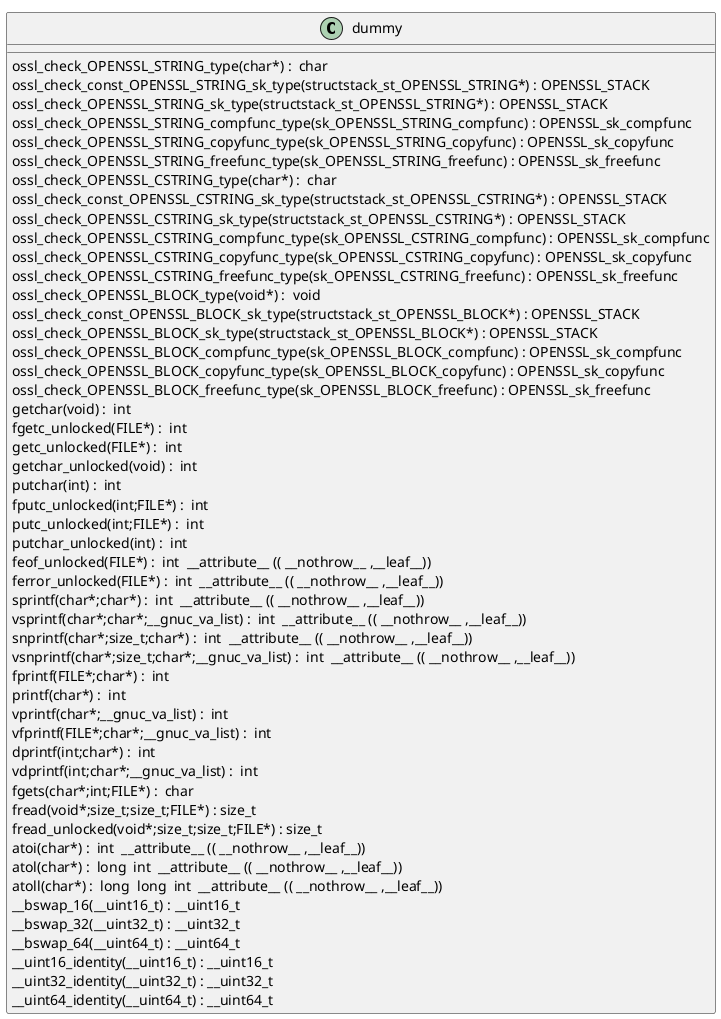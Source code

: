 @startuml
!pragma layout smetana
class dummy {
ossl_check_OPENSSL_STRING_type(char*) :  char  [[[./../../.././qc/crypto/evp/dh_ctrl.c.html#455]]]
ossl_check_const_OPENSSL_STRING_sk_type(structstack_st_OPENSSL_STRING*) : OPENSSL_STACK [[[./../../.././qc/crypto/evp/dh_ctrl.c.html#455]]]
ossl_check_OPENSSL_STRING_sk_type(structstack_st_OPENSSL_STRING*) : OPENSSL_STACK [[[./../../.././qc/crypto/evp/dh_ctrl.c.html#455]]]
ossl_check_OPENSSL_STRING_compfunc_type(sk_OPENSSL_STRING_compfunc) : OPENSSL_sk_compfunc [[[./../../.././qc/crypto/evp/dh_ctrl.c.html#455]]]
ossl_check_OPENSSL_STRING_copyfunc_type(sk_OPENSSL_STRING_copyfunc) : OPENSSL_sk_copyfunc [[[./../../.././qc/crypto/evp/dh_ctrl.c.html#455]]]
ossl_check_OPENSSL_STRING_freefunc_type(sk_OPENSSL_STRING_freefunc) : OPENSSL_sk_freefunc [[[./../../.././qc/crypto/evp/dh_ctrl.c.html#455]]]
ossl_check_OPENSSL_CSTRING_type(char*) :  char  [[[./../../.././qc/crypto/evp/dh_ctrl.c.html#457]]]
ossl_check_const_OPENSSL_CSTRING_sk_type(structstack_st_OPENSSL_CSTRING*) : OPENSSL_STACK [[[./../../.././qc/crypto/evp/dh_ctrl.c.html#457]]]
ossl_check_OPENSSL_CSTRING_sk_type(structstack_st_OPENSSL_CSTRING*) : OPENSSL_STACK [[[./../../.././qc/crypto/evp/dh_ctrl.c.html#457]]]
ossl_check_OPENSSL_CSTRING_compfunc_type(sk_OPENSSL_CSTRING_compfunc) : OPENSSL_sk_compfunc [[[./../../.././qc/crypto/evp/dh_ctrl.c.html#457]]]
ossl_check_OPENSSL_CSTRING_copyfunc_type(sk_OPENSSL_CSTRING_copyfunc) : OPENSSL_sk_copyfunc [[[./../../.././qc/crypto/evp/dh_ctrl.c.html#457]]]
ossl_check_OPENSSL_CSTRING_freefunc_type(sk_OPENSSL_CSTRING_freefunc) : OPENSSL_sk_freefunc [[[./../../.././qc/crypto/evp/dh_ctrl.c.html#457]]]
ossl_check_OPENSSL_BLOCK_type(void*) :  void  [[[./../../.././qc/crypto/evp/dh_ctrl.c.html#460]]]
ossl_check_const_OPENSSL_BLOCK_sk_type(structstack_st_OPENSSL_BLOCK*) : OPENSSL_STACK [[[./../../.././qc/crypto/evp/dh_ctrl.c.html#460]]]
ossl_check_OPENSSL_BLOCK_sk_type(structstack_st_OPENSSL_BLOCK*) : OPENSSL_STACK [[[./../../.././qc/crypto/evp/dh_ctrl.c.html#460]]]
ossl_check_OPENSSL_BLOCK_compfunc_type(sk_OPENSSL_BLOCK_compfunc) : OPENSSL_sk_compfunc [[[./../../.././qc/crypto/evp/dh_ctrl.c.html#460]]]
ossl_check_OPENSSL_BLOCK_copyfunc_type(sk_OPENSSL_BLOCK_copyfunc) : OPENSSL_sk_copyfunc [[[./../../.././qc/crypto/evp/dh_ctrl.c.html#460]]]
ossl_check_OPENSSL_BLOCK_freefunc_type(sk_OPENSSL_BLOCK_freefunc) : OPENSSL_sk_freefunc [[[./../../.././qc/crypto/evp/dh_ctrl.c.html#460]]]
getchar(void) :  int  [[[./../../.././qc/crypto/evp/dh_ctrl.c.html#1293]]]
fgetc_unlocked(FILE*) :  int  [[[./../../.././qc/crypto/evp/dh_ctrl.c.html#1302]]]
getc_unlocked(FILE*) :  int  [[[./../../.././qc/crypto/evp/dh_ctrl.c.html#1312]]]
getchar_unlocked(void) :  int  [[[./../../.././qc/crypto/evp/dh_ctrl.c.html#1319]]]
putchar(int) :  int  [[[./../../.././qc/crypto/evp/dh_ctrl.c.html#1328]]]
fputc_unlocked(int;FILE*) :  int  [[[./../../.././qc/crypto/evp/dh_ctrl.c.html#1337]]]
putc_unlocked(int;FILE*) :  int  [[[./../../.././qc/crypto/evp/dh_ctrl.c.html#1347]]]
putchar_unlocked(int) :  int  [[[./../../.././qc/crypto/evp/dh_ctrl.c.html#1354]]]
feof_unlocked(FILE*) :  int  __attribute__ (( __nothrow__ ,__leaf__)) [[[./../../.././qc/crypto/evp/dh_ctrl.c.html#1360]]]
ferror_unlocked(FILE*) :  int  __attribute__ (( __nothrow__ ,__leaf__)) [[[./../../.././qc/crypto/evp/dh_ctrl.c.html#1367]]]
sprintf(char*;char*) :  int  __attribute__ (( __nothrow__ ,__leaf__)) [[[./../../.././qc/crypto/evp/dh_ctrl.c.html#1386]]]
vsprintf(char*;char*;__gnuc_va_list) :  int  __attribute__ (( __nothrow__ ,__leaf__)) [[[./../../.././qc/crypto/evp/dh_ctrl.c.html#1399]]]
snprintf(char*;size_t;char*) :  int  __attribute__ (( __nothrow__ ,__leaf__)) [[[./../../.././qc/crypto/evp/dh_ctrl.c.html#1418]]]
vsnprintf(char*;size_t;char*;__gnuc_va_list) :  int  __attribute__ (( __nothrow__ ,__leaf__)) [[[./../../.././qc/crypto/evp/dh_ctrl.c.html#1432]]]
fprintf(FILE*;char*) :  int  [[[./../../.././qc/crypto/evp/dh_ctrl.c.html#1453]]]
printf(char*) :  int  [[[./../../.././qc/crypto/evp/dh_ctrl.c.html#1460]]]
vprintf(char*;__gnuc_va_list) :  int  [[[./../../.././qc/crypto/evp/dh_ctrl.c.html#1472]]]
vfprintf(FILE*;char*;__gnuc_va_list) :  int  [[[./../../.././qc/crypto/evp/dh_ctrl.c.html#1482]]]
dprintf(int;char*) :  int  [[[./../../.././qc/crypto/evp/dh_ctrl.c.html#1497]]]
vdprintf(int;char*;__gnuc_va_list) :  int  [[[./../../.././qc/crypto/evp/dh_ctrl.c.html#1508]]]
fgets(char*;int;FILE*) :  char  [[[./../../.././qc/crypto/evp/dh_ctrl.c.html#1527]]]
fread(void*;size_t;size_t;FILE*) : size_t [[[./../../.././qc/crypto/evp/dh_ctrl.c.html#1553]]]
fread_unlocked(void*;size_t;size_t;FILE*) : size_t [[[./../../.././qc/crypto/evp/dh_ctrl.c.html#1580]]]
atoi(char*) :  int  __attribute__ (( __nothrow__ ,__leaf__)) [[[./../../.././qc/crypto/evp/dh_ctrl.c.html#1751]]]
atol(char*) :  long  int  __attribute__ (( __nothrow__ ,__leaf__)) [[[./../../.././qc/crypto/evp/dh_ctrl.c.html#1756]]]
atoll(char*) :  long  long  int  __attribute__ (( __nothrow__ ,__leaf__)) [[[./../../.././qc/crypto/evp/dh_ctrl.c.html#1763]]]
__bswap_16(__uint16_t) : __uint16_t [[[./../../.././qc/crypto/evp/dh_ctrl.c.html#1910]]]
__bswap_32(__uint32_t) : __uint32_t [[[./../../.././qc/crypto/evp/dh_ctrl.c.html#1925]]]
__bswap_64(__uint64_t) : __uint64_t [[[./../../.././qc/crypto/evp/dh_ctrl.c.html#1935]]]
__uint16_identity(__uint16_t) : __uint16_t [[[./../../.././qc/crypto/evp/dh_ctrl.c.html#1947]]]
__uint32_identity(__uint32_t) : __uint32_t [[[./../../.././qc/crypto/evp/dh_ctrl.c.html#1953]]]
__uint64_identity(__uint64_t) : __uint64_t [[[./../../.././qc/crypto/evp/dh_ctrl.c.html#1959]]]
} 
@enduml
